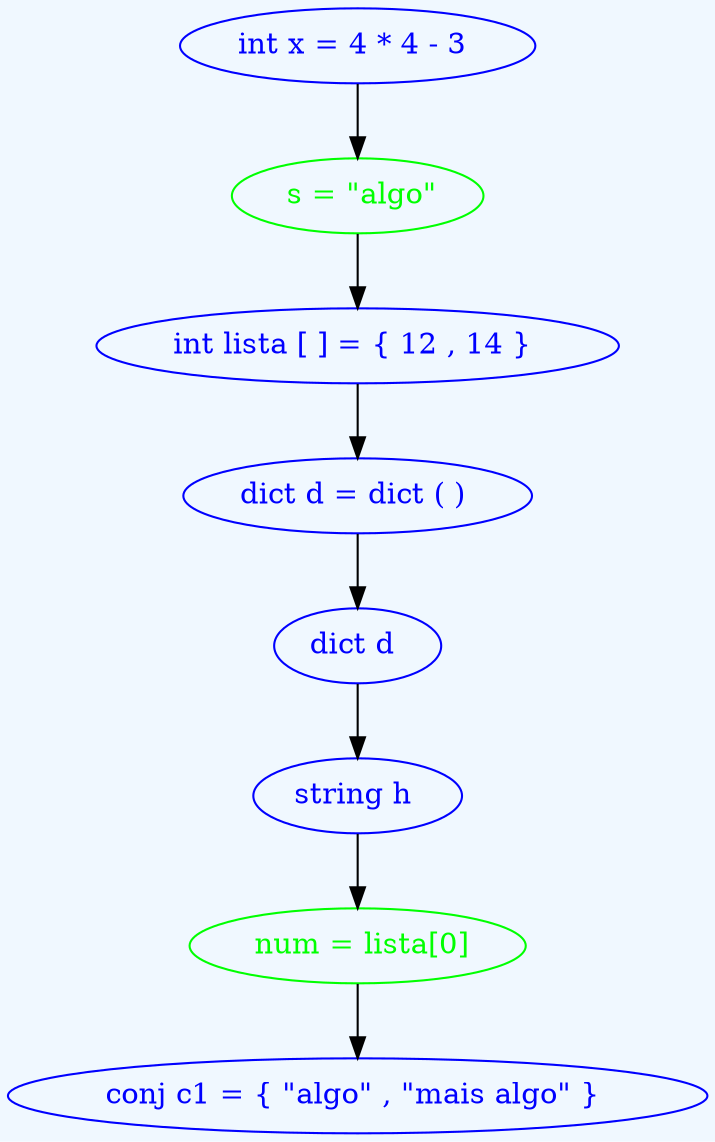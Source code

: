 digraph grammar {
	graph [bgcolor=aliceblue rankdir=TB]
	"int x = 4 * 4 - 3 " [color=blue fontcolor=blue]
	" s = \"algo\"" [color=green fontcolor=green]
	"int x = 4 * 4 - 3 " -> " s = \"algo\""
	"int lista [ ] = { 12 , 14 } " [color=blue fontcolor=blue]
	" s = \"algo\"" -> "int lista [ ] = { 12 , 14 } "
	"dict d = dict ( ) " [color=blue fontcolor=blue]
	"int lista [ ] = { 12 , 14 } " -> "dict d = dict ( ) "
	"dict d " [color=blue fontcolor=blue]
	"dict d = dict ( ) " -> "dict d "
	"string h " [color=blue fontcolor=blue]
	"dict d " -> "string h "
	" num = lista[0]" [color=green fontcolor=green]
	"string h " -> " num = lista[0]"
	"conj c1 = { \"algo\" , \"mais algo\" } " [color=blue fontcolor=blue]
	" num = lista[0]" -> "conj c1 = { \"algo\" , \"mais algo\" } "
}
